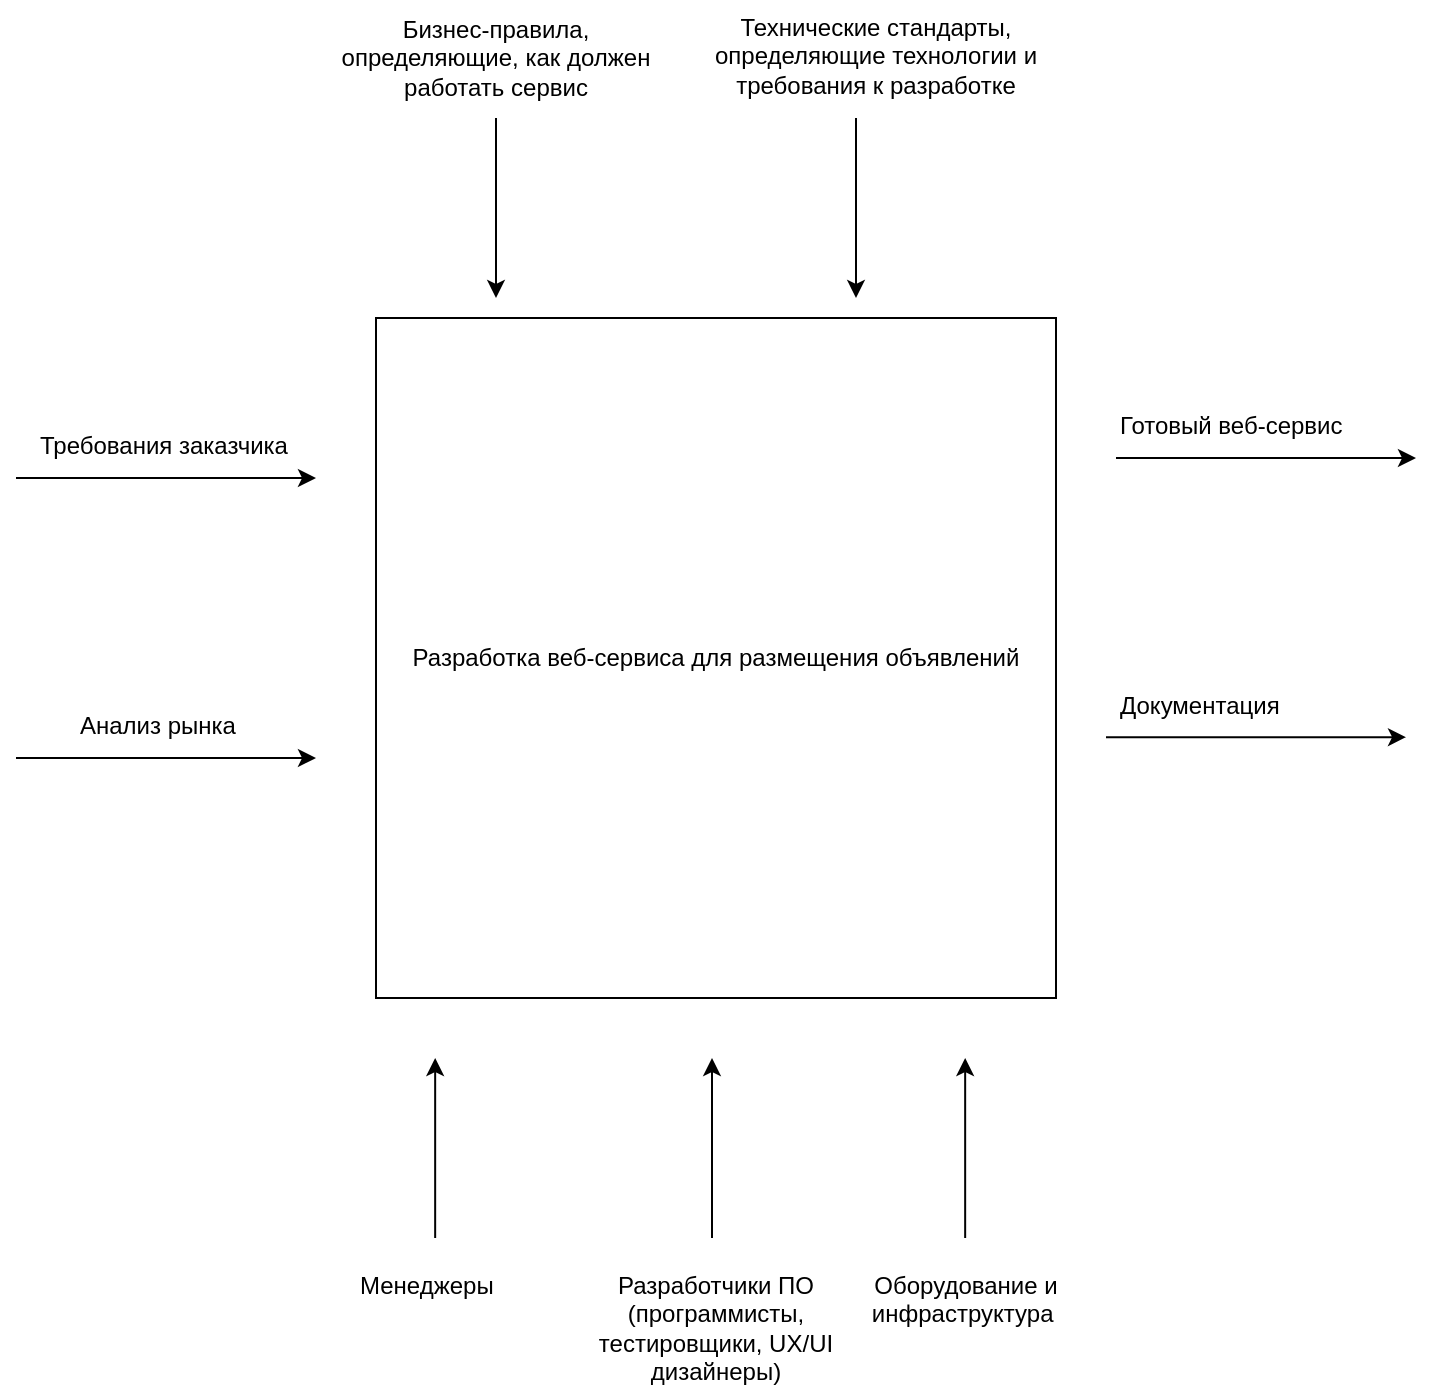 <mxfile version="26.1.0" pages="2">
  <diagram name="IDEF0" id="_ODNviEU9c6M16wDwYwD">
    <mxGraphModel dx="1461" dy="1013" grid="1" gridSize="10" guides="1" tooltips="1" connect="1" arrows="1" fold="1" page="1" pageScale="1" pageWidth="827" pageHeight="1169" math="0" shadow="0">
      <root>
        <mxCell id="0" />
        <mxCell id="1" parent="0" />
        <mxCell id="ElQe_g96B4TA_TwdpAmc-1" value="Разработка веб-сервиса для размещения объявлений" style="whiteSpace=wrap;html=1;aspect=fixed;" parent="1" vertex="1">
          <mxGeometry x="260" y="180" width="340" height="340" as="geometry" />
        </mxCell>
        <mxCell id="dBBDNiewLJHVS-Q_SKmy-1" value="" style="endArrow=classic;html=1;rounded=0;" edge="1" parent="1">
          <mxGeometry width="50" height="50" relative="1" as="geometry">
            <mxPoint x="80" y="260" as="sourcePoint" />
            <mxPoint x="230" y="260" as="targetPoint" />
          </mxGeometry>
        </mxCell>
        <mxCell id="dBBDNiewLJHVS-Q_SKmy-2" value="Требования заказчика" style="text;whiteSpace=wrap;" vertex="1" parent="1">
          <mxGeometry x="90" y="230" width="160" height="40" as="geometry" />
        </mxCell>
        <mxCell id="dBBDNiewLJHVS-Q_SKmy-3" value="" style="endArrow=classic;html=1;rounded=0;" edge="1" parent="1">
          <mxGeometry width="50" height="50" relative="1" as="geometry">
            <mxPoint x="80" y="400" as="sourcePoint" />
            <mxPoint x="230" y="400" as="targetPoint" />
          </mxGeometry>
        </mxCell>
        <mxCell id="dBBDNiewLJHVS-Q_SKmy-4" value="Анализ рынка" style="text;whiteSpace=wrap;" vertex="1" parent="1">
          <mxGeometry x="110" y="370" width="160" height="40" as="geometry" />
        </mxCell>
        <mxCell id="dBBDNiewLJHVS-Q_SKmy-5" value="Бизнес-правила, определяющие, как должен работать сервис" style="text;whiteSpace=wrap;verticalAlign=middle;align=center;" vertex="1" parent="1">
          <mxGeometry x="240" y="30" width="160" height="40" as="geometry" />
        </mxCell>
        <mxCell id="dBBDNiewLJHVS-Q_SKmy-8" value="" style="endArrow=classic;html=1;rounded=0;" edge="1" parent="1">
          <mxGeometry width="50" height="50" relative="1" as="geometry">
            <mxPoint x="320" y="80" as="sourcePoint" />
            <mxPoint x="320" y="170" as="targetPoint" />
          </mxGeometry>
        </mxCell>
        <mxCell id="dBBDNiewLJHVS-Q_SKmy-9" value="" style="endArrow=classic;html=1;rounded=0;" edge="1" parent="1">
          <mxGeometry width="50" height="50" relative="1" as="geometry">
            <mxPoint x="500" y="80" as="sourcePoint" />
            <mxPoint x="500" y="170" as="targetPoint" />
          </mxGeometry>
        </mxCell>
        <mxCell id="dBBDNiewLJHVS-Q_SKmy-10" value="Технические стандарты, определяющие технологии и требования к разработке" style="text;whiteSpace=wrap;align=center;" vertex="1" parent="1">
          <mxGeometry x="420" y="21" width="180" height="40" as="geometry" />
        </mxCell>
        <mxCell id="dBBDNiewLJHVS-Q_SKmy-11" value="" style="endArrow=classic;html=1;rounded=0;" edge="1" parent="1">
          <mxGeometry width="50" height="50" relative="1" as="geometry">
            <mxPoint x="289.58" y="640" as="sourcePoint" />
            <mxPoint x="289.58" y="550" as="targetPoint" />
          </mxGeometry>
        </mxCell>
        <mxCell id="dBBDNiewLJHVS-Q_SKmy-12" value="Менеджеры " style="text;whiteSpace=wrap;" vertex="1" parent="1">
          <mxGeometry x="250" y="650" width="170" height="40" as="geometry" />
        </mxCell>
        <mxCell id="dBBDNiewLJHVS-Q_SKmy-13" value="" style="endArrow=classic;html=1;rounded=0;" edge="1" parent="1">
          <mxGeometry width="50" height="50" relative="1" as="geometry">
            <mxPoint x="428" y="640" as="sourcePoint" />
            <mxPoint x="428" y="550" as="targetPoint" />
          </mxGeometry>
        </mxCell>
        <mxCell id="dBBDNiewLJHVS-Q_SKmy-14" value="Разработчики ПО (программисты, тестировщики, UX/UI дизайнеры)" style="text;whiteSpace=wrap;align=center;" vertex="1" parent="1">
          <mxGeometry x="365" y="650" width="130" height="40" as="geometry" />
        </mxCell>
        <mxCell id="dBBDNiewLJHVS-Q_SKmy-15" value="" style="endArrow=classic;html=1;rounded=0;" edge="1" parent="1">
          <mxGeometry width="50" height="50" relative="1" as="geometry">
            <mxPoint x="554.58" y="640" as="sourcePoint" />
            <mxPoint x="554.58" y="550" as="targetPoint" />
          </mxGeometry>
        </mxCell>
        <mxCell id="dBBDNiewLJHVS-Q_SKmy-16" value="Оборудование и инфраструктура " style="text;whiteSpace=wrap;align=center;" vertex="1" parent="1">
          <mxGeometry x="490" y="650" width="130" height="40" as="geometry" />
        </mxCell>
        <mxCell id="dBBDNiewLJHVS-Q_SKmy-17" value="" style="endArrow=classic;html=1;rounded=0;" edge="1" parent="1">
          <mxGeometry width="50" height="50" relative="1" as="geometry">
            <mxPoint x="630" y="250" as="sourcePoint" />
            <mxPoint x="780" y="250" as="targetPoint" />
          </mxGeometry>
        </mxCell>
        <mxCell id="dBBDNiewLJHVS-Q_SKmy-19" value="Готовый веб-сервис" style="text;whiteSpace=wrap;" vertex="1" parent="1">
          <mxGeometry x="630" y="220" width="140" height="40" as="geometry" />
        </mxCell>
        <mxCell id="dBBDNiewLJHVS-Q_SKmy-21" value="Документация" style="text;whiteSpace=wrap;" vertex="1" parent="1">
          <mxGeometry x="630" y="360" width="110" height="40" as="geometry" />
        </mxCell>
        <mxCell id="dBBDNiewLJHVS-Q_SKmy-22" value="" style="endArrow=classic;html=1;rounded=0;" edge="1" parent="1">
          <mxGeometry width="50" height="50" relative="1" as="geometry">
            <mxPoint x="625" y="389.58" as="sourcePoint" />
            <mxPoint x="775" y="389.58" as="targetPoint" />
          </mxGeometry>
        </mxCell>
      </root>
    </mxGraphModel>
  </diagram>
  <diagram id="uQ5tGq2Xd2CuWZSC31YC" name="IDEF1">
    <mxGraphModel dx="1242" dy="861" grid="1" gridSize="10" guides="1" tooltips="1" connect="1" arrows="1" fold="1" page="1" pageScale="1" pageWidth="827" pageHeight="1169" math="0" shadow="0">
      <root>
        <mxCell id="0" />
        <mxCell id="1" parent="0" />
        <mxCell id="EczplIdHJDC_LZo4l2Ib-1" value="&amp;nbsp;Анализ требований" style="whiteSpace=wrap;html=1;aspect=fixed;" vertex="1" parent="1">
          <mxGeometry x="110" y="220" width="110" height="110" as="geometry" />
        </mxCell>
        <mxCell id="EczplIdHJDC_LZo4l2Ib-2" value="&amp;nbsp;Проектирование системы" style="whiteSpace=wrap;html=1;aspect=fixed;" vertex="1" parent="1">
          <mxGeometry x="350" y="310" width="110" height="110" as="geometry" />
        </mxCell>
        <mxCell id="EczplIdHJDC_LZo4l2Ib-3" value="Разработка веб-сервиса" style="whiteSpace=wrap;html=1;aspect=fixed;" vertex="1" parent="1">
          <mxGeometry x="290" y="490" width="110" height="110" as="geometry" />
        </mxCell>
        <mxCell id="EczplIdHJDC_LZo4l2Ib-4" value="Тестирование" style="whiteSpace=wrap;html=1;aspect=fixed;" vertex="1" parent="1">
          <mxGeometry x="414" y="560" width="100" height="100" as="geometry" />
        </mxCell>
        <mxCell id="EczplIdHJDC_LZo4l2Ib-5" value="Развертывание и запуск" style="whiteSpace=wrap;html=1;aspect=fixed;" vertex="1" parent="1">
          <mxGeometry x="530" y="620" width="110" height="110" as="geometry" />
        </mxCell>
        <mxCell id="EczplIdHJDC_LZo4l2Ib-6" value="Поддержка и обновление" style="whiteSpace=wrap;html=1;aspect=fixed;" vertex="1" parent="1">
          <mxGeometry x="710" y="660" width="120" height="120" as="geometry" />
        </mxCell>
        <mxCell id="EczplIdHJDC_LZo4l2Ib-7" value="" style="endArrow=classic;html=1;rounded=0;" edge="1" parent="1">
          <mxGeometry width="50" height="50" relative="1" as="geometry">
            <mxPoint x="10" y="250" as="sourcePoint" />
            <mxPoint x="80" y="250" as="targetPoint" />
          </mxGeometry>
        </mxCell>
        <mxCell id="EczplIdHJDC_LZo4l2Ib-8" value="Определение функционала системы" style="text;whiteSpace=wrap;" vertex="1" parent="1">
          <mxGeometry x="10" y="190" width="90" height="40" as="geometry" />
        </mxCell>
        <mxCell id="EczplIdHJDC_LZo4l2Ib-9" value="" style="endArrow=classic;html=1;rounded=0;" edge="1" parent="1">
          <mxGeometry width="50" height="50" relative="1" as="geometry">
            <mxPoint x="10" y="300" as="sourcePoint" />
            <mxPoint x="80" y="300" as="targetPoint" />
          </mxGeometry>
        </mxCell>
        <mxCell id="EczplIdHJDC_LZo4l2Ib-11" value="Изучение потребностей пользователей" style="text;whiteSpace=wrap;" vertex="1" parent="1">
          <mxGeometry x="10" y="320" width="110" height="40" as="geometry" />
        </mxCell>
        <mxCell id="EczplIdHJDC_LZo4l2Ib-12" value="" style="endArrow=classic;html=1;rounded=0;" edge="1" parent="1">
          <mxGeometry width="50" height="50" relative="1" as="geometry">
            <mxPoint x="230" y="250" as="sourcePoint" />
            <mxPoint x="340" y="340" as="targetPoint" />
            <Array as="points">
              <mxPoint x="260" y="250" />
              <mxPoint x="260" y="340" />
            </Array>
          </mxGeometry>
        </mxCell>
        <mxCell id="EczplIdHJDC_LZo4l2Ib-13" value="Разработка архитектуры веб-сервиса" style="text;whiteSpace=wrap;" vertex="1" parent="1">
          <mxGeometry x="265" y="255" width="85" height="40" as="geometry" />
        </mxCell>
      </root>
    </mxGraphModel>
  </diagram>
</mxfile>
